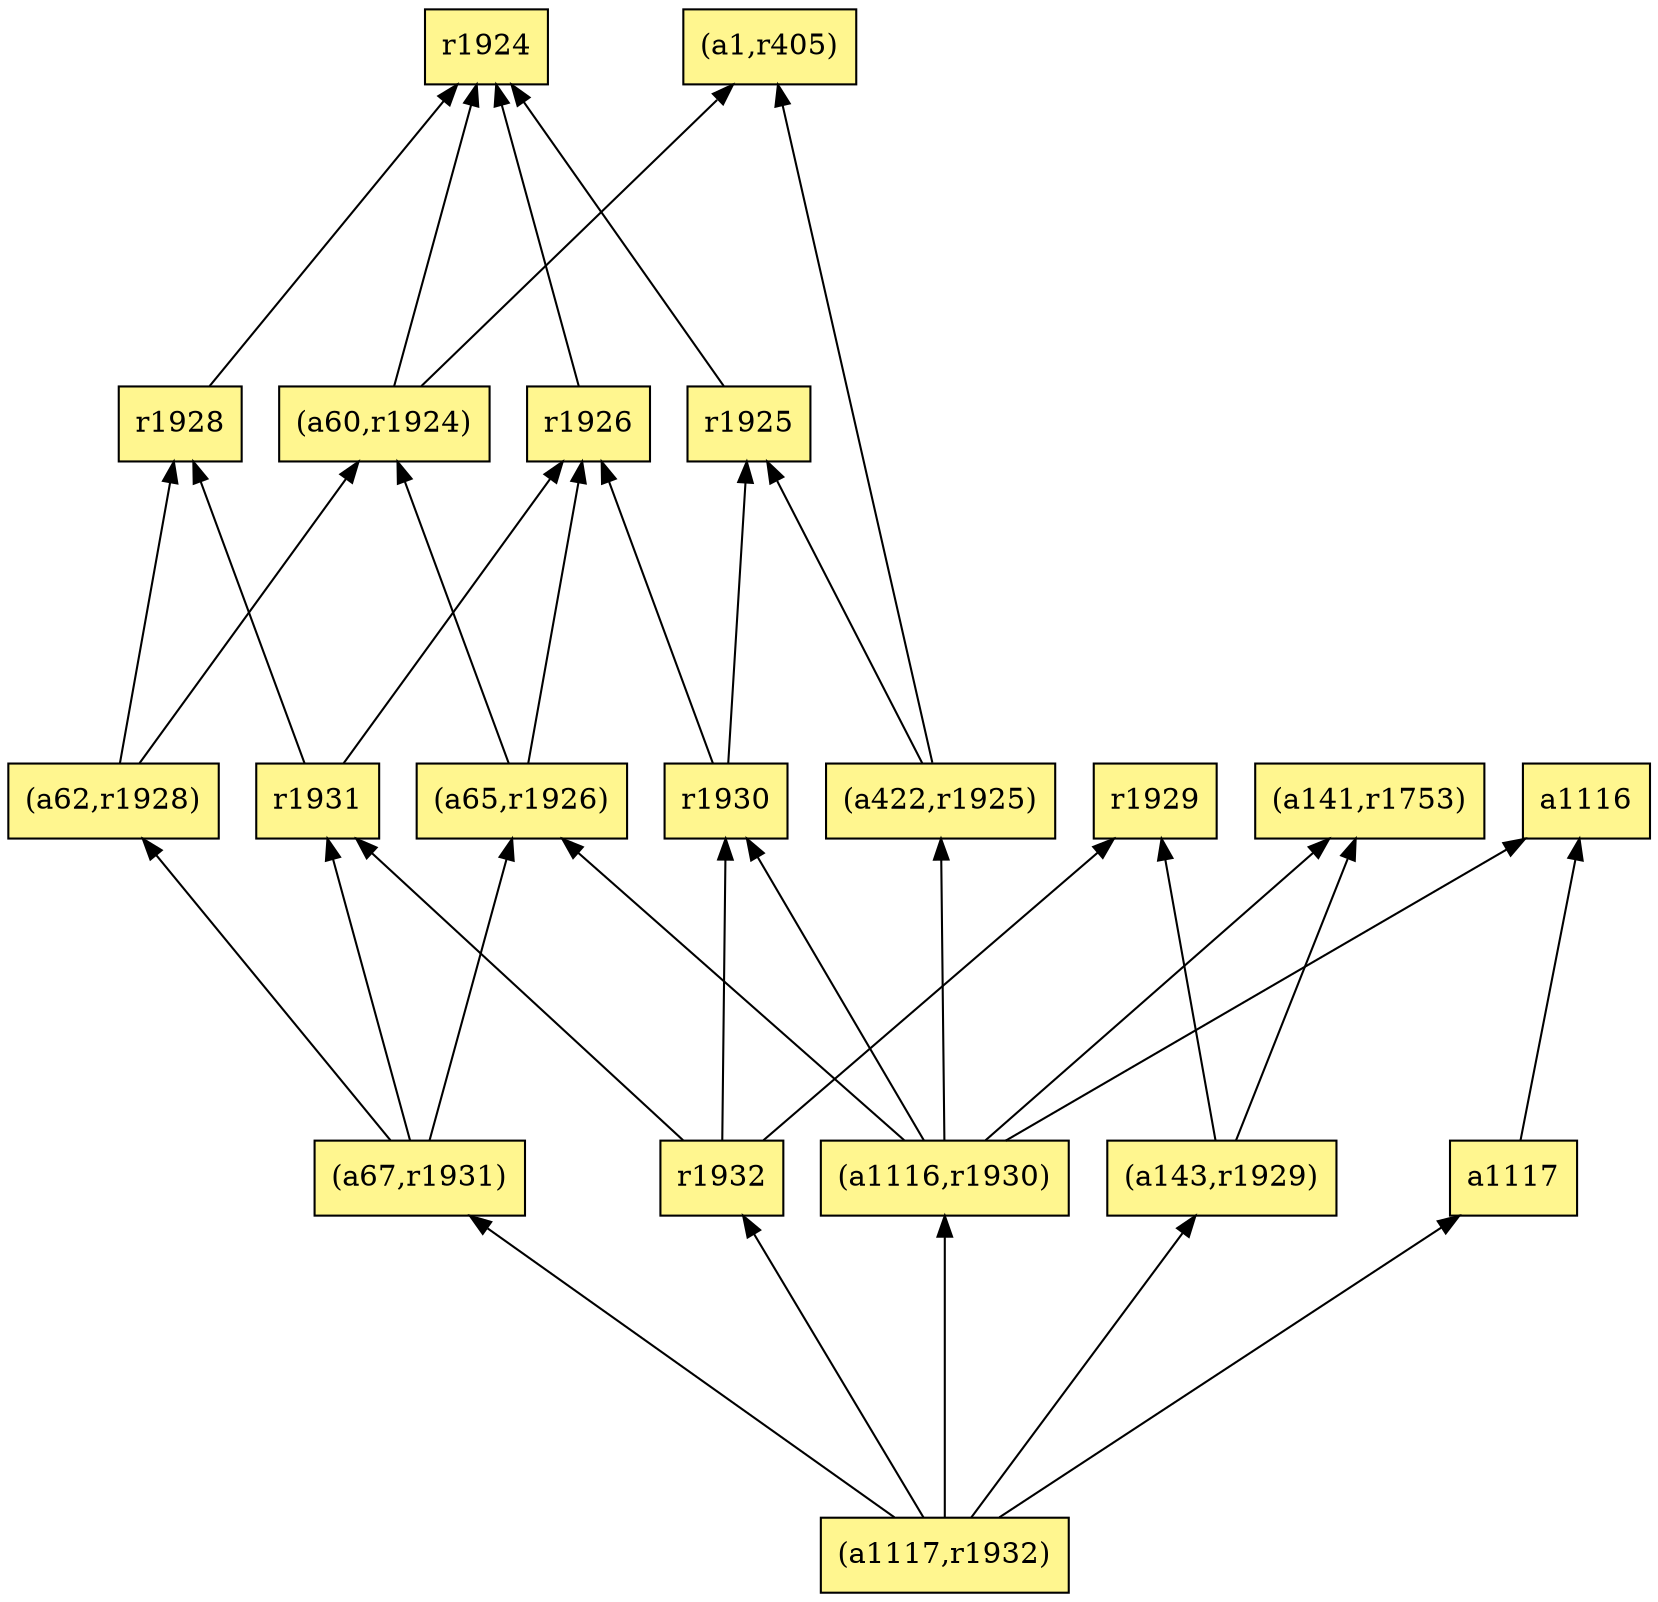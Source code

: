 digraph G {
rankdir=BT;ranksep="2.0";
"(a1117,r1932)" [shape=record,fillcolor=khaki1,style=filled,label="{(a1117,r1932)}"];
"(a65,r1926)" [shape=record,fillcolor=khaki1,style=filled,label="{(a65,r1926)}"];
"r1932" [shape=record,fillcolor=khaki1,style=filled,label="{r1932}"];
"(a67,r1931)" [shape=record,fillcolor=khaki1,style=filled,label="{(a67,r1931)}"];
"(a143,r1929)" [shape=record,fillcolor=khaki1,style=filled,label="{(a143,r1929)}"];
"(a422,r1925)" [shape=record,fillcolor=khaki1,style=filled,label="{(a422,r1925)}"];
"r1926" [shape=record,fillcolor=khaki1,style=filled,label="{r1926}"];
"r1928" [shape=record,fillcolor=khaki1,style=filled,label="{r1928}"];
"r1930" [shape=record,fillcolor=khaki1,style=filled,label="{r1930}"];
"r1931" [shape=record,fillcolor=khaki1,style=filled,label="{r1931}"];
"a1117" [shape=record,fillcolor=khaki1,style=filled,label="{a1117}"];
"(a1,r405)" [shape=record,fillcolor=khaki1,style=filled,label="{(a1,r405)}"];
"(a60,r1924)" [shape=record,fillcolor=khaki1,style=filled,label="{(a60,r1924)}"];
"(a141,r1753)" [shape=record,fillcolor=khaki1,style=filled,label="{(a141,r1753)}"];
"(a1116,r1930)" [shape=record,fillcolor=khaki1,style=filled,label="{(a1116,r1930)}"];
"r1925" [shape=record,fillcolor=khaki1,style=filled,label="{r1925}"];
"(a62,r1928)" [shape=record,fillcolor=khaki1,style=filled,label="{(a62,r1928)}"];
"a1116" [shape=record,fillcolor=khaki1,style=filled,label="{a1116}"];
"r1924" [shape=record,fillcolor=khaki1,style=filled,label="{r1924}"];
"r1929" [shape=record,fillcolor=khaki1,style=filled,label="{r1929}"];
"(a1117,r1932)" -> "a1117"
"(a1117,r1932)" -> "(a1116,r1930)"
"(a1117,r1932)" -> "r1932"
"(a1117,r1932)" -> "(a67,r1931)"
"(a1117,r1932)" -> "(a143,r1929)"
"(a65,r1926)" -> "r1926"
"(a65,r1926)" -> "(a60,r1924)"
"r1932" -> "r1930"
"r1932" -> "r1931"
"r1932" -> "r1929"
"(a67,r1931)" -> "r1931"
"(a67,r1931)" -> "(a65,r1926)"
"(a67,r1931)" -> "(a62,r1928)"
"(a143,r1929)" -> "(a141,r1753)"
"(a143,r1929)" -> "r1929"
"(a422,r1925)" -> "(a1,r405)"
"(a422,r1925)" -> "r1925"
"r1926" -> "r1924"
"r1928" -> "r1924"
"r1930" -> "r1926"
"r1930" -> "r1925"
"r1931" -> "r1926"
"r1931" -> "r1928"
"a1117" -> "a1116"
"(a60,r1924)" -> "r1924"
"(a60,r1924)" -> "(a1,r405)"
"(a1116,r1930)" -> "r1930"
"(a1116,r1930)" -> "(a65,r1926)"
"(a1116,r1930)" -> "(a141,r1753)"
"(a1116,r1930)" -> "a1116"
"(a1116,r1930)" -> "(a422,r1925)"
"r1925" -> "r1924"
"(a62,r1928)" -> "r1928"
"(a62,r1928)" -> "(a60,r1924)"
}